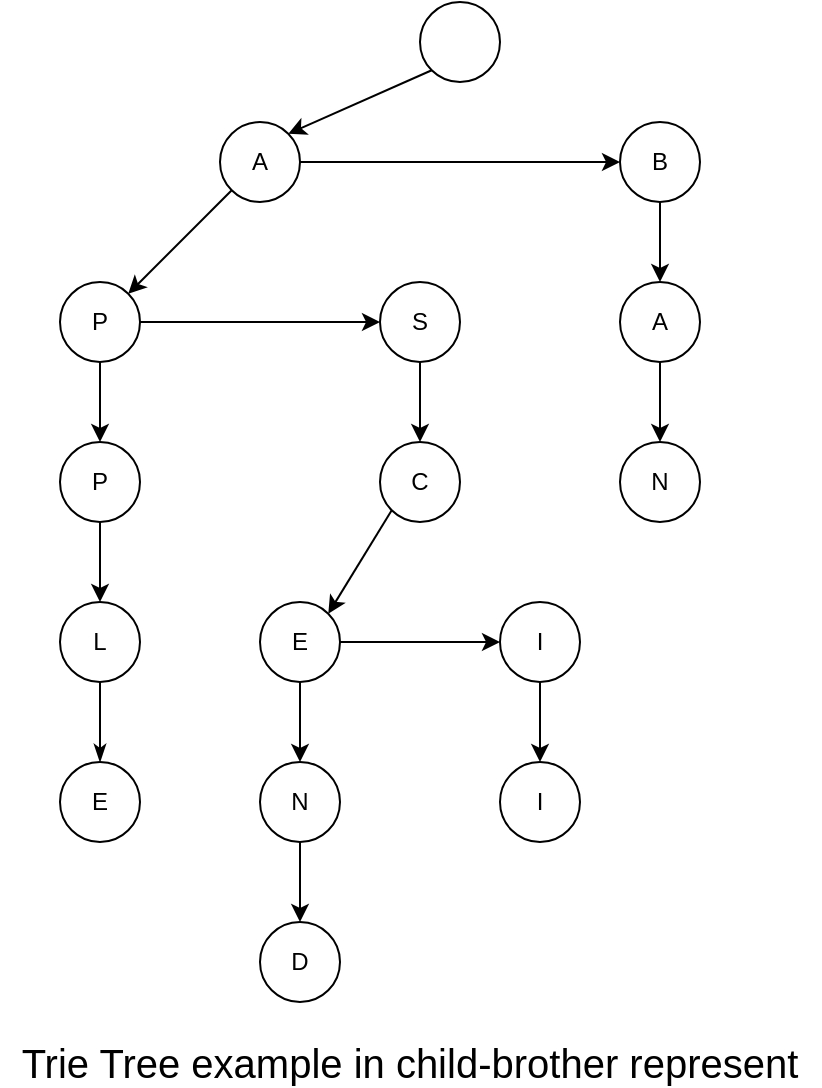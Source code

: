 <mxfile version="12.6.5" type="device"><diagram id="OsNpN_bjeXvyvIcQ_Ha4" name="Page-1"><mxGraphModel dx="1038" dy="616" grid="1" gridSize="10" guides="1" tooltips="1" connect="1" arrows="1" fold="1" page="1" pageScale="1" pageWidth="850" pageHeight="1100" math="0" shadow="0"><root><mxCell id="0"/><mxCell id="1" parent="0"/><mxCell id="nXVEPLOP5MHJ8vAaNboF-1" value="" style="ellipse;whiteSpace=wrap;html=1;" parent="1" vertex="1"><mxGeometry x="320" y="120" width="40" height="40" as="geometry"/></mxCell><mxCell id="nXVEPLOP5MHJ8vAaNboF-3" value="A" style="ellipse;whiteSpace=wrap;html=1;" parent="1" vertex="1"><mxGeometry x="220" y="180" width="40" height="40" as="geometry"/></mxCell><mxCell id="nXVEPLOP5MHJ8vAaNboF-4" value="B" style="ellipse;whiteSpace=wrap;html=1;" parent="1" vertex="1"><mxGeometry x="420" y="180" width="40" height="40" as="geometry"/></mxCell><mxCell id="nXVEPLOP5MHJ8vAaNboF-5" value="S" style="ellipse;whiteSpace=wrap;html=1;" parent="1" vertex="1"><mxGeometry x="300" y="260" width="40" height="40" as="geometry"/></mxCell><mxCell id="nXVEPLOP5MHJ8vAaNboF-6" value="A" style="ellipse;whiteSpace=wrap;html=1;" parent="1" vertex="1"><mxGeometry x="420" y="260" width="40" height="40" as="geometry"/></mxCell><mxCell id="nXVEPLOP5MHJ8vAaNboF-7" value="N" style="ellipse;whiteSpace=wrap;html=1;" parent="1" vertex="1"><mxGeometry x="420" y="340" width="40" height="40" as="geometry"/></mxCell><mxCell id="nXVEPLOP5MHJ8vAaNboF-8" value="P" style="ellipse;whiteSpace=wrap;html=1;" parent="1" vertex="1"><mxGeometry x="140" y="260" width="40" height="40" as="geometry"/></mxCell><mxCell id="nXVEPLOP5MHJ8vAaNboF-9" value="P" style="ellipse;whiteSpace=wrap;html=1;" parent="1" vertex="1"><mxGeometry x="140" y="340" width="40" height="40" as="geometry"/></mxCell><mxCell id="nXVEPLOP5MHJ8vAaNboF-10" value="L" style="ellipse;whiteSpace=wrap;html=1;" parent="1" vertex="1"><mxGeometry x="140" y="420" width="40" height="40" as="geometry"/></mxCell><mxCell id="nXVEPLOP5MHJ8vAaNboF-11" value="E" style="ellipse;whiteSpace=wrap;html=1;" parent="1" vertex="1"><mxGeometry x="140" y="500" width="40" height="40" as="geometry"/></mxCell><mxCell id="nXVEPLOP5MHJ8vAaNboF-12" value="C" style="ellipse;whiteSpace=wrap;html=1;" parent="1" vertex="1"><mxGeometry x="300" y="340" width="40" height="40" as="geometry"/></mxCell><mxCell id="nXVEPLOP5MHJ8vAaNboF-13" value="E" style="ellipse;whiteSpace=wrap;html=1;" parent="1" vertex="1"><mxGeometry x="240" y="420" width="40" height="40" as="geometry"/></mxCell><mxCell id="nXVEPLOP5MHJ8vAaNboF-14" value="I" style="ellipse;whiteSpace=wrap;html=1;" parent="1" vertex="1"><mxGeometry x="360" y="420" width="40" height="40" as="geometry"/></mxCell><mxCell id="nXVEPLOP5MHJ8vAaNboF-15" value="N" style="ellipse;whiteSpace=wrap;html=1;" parent="1" vertex="1"><mxGeometry x="240" y="500" width="40" height="40" as="geometry"/></mxCell><mxCell id="nXVEPLOP5MHJ8vAaNboF-16" value="I" style="ellipse;whiteSpace=wrap;html=1;" parent="1" vertex="1"><mxGeometry x="360" y="500" width="40" height="40" as="geometry"/></mxCell><mxCell id="nXVEPLOP5MHJ8vAaNboF-17" value="D" style="ellipse;whiteSpace=wrap;html=1;" parent="1" vertex="1"><mxGeometry x="240" y="580" width="40" height="40" as="geometry"/></mxCell><mxCell id="nXVEPLOP5MHJ8vAaNboF-18" value="" style="endArrow=classic;html=1;exitX=0;exitY=1;exitDx=0;exitDy=0;entryX=1;entryY=0;entryDx=0;entryDy=0;endFill=1;" parent="1" source="nXVEPLOP5MHJ8vAaNboF-1" target="nXVEPLOP5MHJ8vAaNboF-3" edge="1"><mxGeometry width="50" height="50" relative="1" as="geometry"><mxPoint x="80" y="690" as="sourcePoint"/><mxPoint x="130" y="640" as="targetPoint"/></mxGeometry></mxCell><mxCell id="nXVEPLOP5MHJ8vAaNboF-21" value="" style="endArrow=classic;html=1;exitX=0.5;exitY=1;exitDx=0;exitDy=0;entryX=0.5;entryY=0;entryDx=0;entryDy=0;endFill=1;" parent="1" source="nXVEPLOP5MHJ8vAaNboF-5" target="nXVEPLOP5MHJ8vAaNboF-12" edge="1"><mxGeometry width="50" height="50" relative="1" as="geometry"><mxPoint x="240" y="690" as="sourcePoint"/><mxPoint x="290" y="640" as="targetPoint"/></mxGeometry></mxCell><mxCell id="nXVEPLOP5MHJ8vAaNboF-22" value="" style="endArrow=classic;html=1;exitX=0;exitY=1;exitDx=0;exitDy=0;entryX=1;entryY=0;entryDx=0;entryDy=0;endFill=1;" parent="1" source="nXVEPLOP5MHJ8vAaNboF-12" target="nXVEPLOP5MHJ8vAaNboF-13" edge="1"><mxGeometry width="50" height="50" relative="1" as="geometry"><mxPoint x="240" y="690" as="sourcePoint"/><mxPoint x="290" y="640" as="targetPoint"/></mxGeometry></mxCell><mxCell id="nXVEPLOP5MHJ8vAaNboF-23" value="" style="endArrow=classic;html=1;exitX=1;exitY=0.5;exitDx=0;exitDy=0;entryX=0;entryY=0.5;entryDx=0;entryDy=0;endFill=1;" parent="1" source="nXVEPLOP5MHJ8vAaNboF-13" target="nXVEPLOP5MHJ8vAaNboF-14" edge="1"><mxGeometry width="50" height="50" relative="1" as="geometry"><mxPoint x="240" y="690" as="sourcePoint"/><mxPoint x="290" y="640" as="targetPoint"/></mxGeometry></mxCell><mxCell id="nXVEPLOP5MHJ8vAaNboF-24" value="" style="endArrow=classic;html=1;exitX=0.5;exitY=1;exitDx=0;exitDy=0;entryX=0.5;entryY=0;entryDx=0;entryDy=0;endFill=1;" parent="1" source="nXVEPLOP5MHJ8vAaNboF-13" target="nXVEPLOP5MHJ8vAaNboF-15" edge="1"><mxGeometry width="50" height="50" relative="1" as="geometry"><mxPoint x="240" y="690" as="sourcePoint"/><mxPoint x="290" y="640" as="targetPoint"/></mxGeometry></mxCell><mxCell id="nXVEPLOP5MHJ8vAaNboF-25" value="" style="endArrow=classic;html=1;exitX=0.5;exitY=1;exitDx=0;exitDy=0;endFill=1;" parent="1" source="nXVEPLOP5MHJ8vAaNboF-14" target="nXVEPLOP5MHJ8vAaNboF-16" edge="1"><mxGeometry width="50" height="50" relative="1" as="geometry"><mxPoint x="240" y="690" as="sourcePoint"/><mxPoint x="290" y="640" as="targetPoint"/></mxGeometry></mxCell><mxCell id="nXVEPLOP5MHJ8vAaNboF-26" value="" style="endArrow=classic;html=1;entryX=0.5;entryY=0;entryDx=0;entryDy=0;endFill=1;exitX=0.5;exitY=1;exitDx=0;exitDy=0;" parent="1" source="nXVEPLOP5MHJ8vAaNboF-15" target="nXVEPLOP5MHJ8vAaNboF-17" edge="1"><mxGeometry width="50" height="50" relative="1" as="geometry"><mxPoint x="430" y="560" as="sourcePoint"/><mxPoint x="290" y="640" as="targetPoint"/></mxGeometry></mxCell><mxCell id="nXVEPLOP5MHJ8vAaNboF-27" value="" style="endArrow=classic;html=1;exitX=1;exitY=0.5;exitDx=0;exitDy=0;entryX=0;entryY=0.5;entryDx=0;entryDy=0;endFill=1;" parent="1" source="nXVEPLOP5MHJ8vAaNboF-3" target="nXVEPLOP5MHJ8vAaNboF-4" edge="1"><mxGeometry width="50" height="50" relative="1" as="geometry"><mxPoint x="80" y="690" as="sourcePoint"/><mxPoint x="130" y="640" as="targetPoint"/></mxGeometry></mxCell><mxCell id="nXVEPLOP5MHJ8vAaNboF-28" value="" style="endArrow=classic;html=1;exitX=0.5;exitY=1;exitDx=0;exitDy=0;entryX=0.5;entryY=0;entryDx=0;entryDy=0;endFill=1;" parent="1" source="nXVEPLOP5MHJ8vAaNboF-8" target="nXVEPLOP5MHJ8vAaNboF-9" edge="1"><mxGeometry width="50" height="50" relative="1" as="geometry"><mxPoint x="-80" y="690" as="sourcePoint"/><mxPoint x="-30" y="640" as="targetPoint"/></mxGeometry></mxCell><mxCell id="nXVEPLOP5MHJ8vAaNboF-29" value="" style="endArrow=classic;html=1;exitX=0.5;exitY=1;exitDx=0;exitDy=0;entryX=0.5;entryY=0;entryDx=0;entryDy=0;endFill=1;" parent="1" source="nXVEPLOP5MHJ8vAaNboF-9" target="nXVEPLOP5MHJ8vAaNboF-10" edge="1"><mxGeometry width="50" height="50" relative="1" as="geometry"><mxPoint x="-80" y="690" as="sourcePoint"/><mxPoint x="-30" y="640" as="targetPoint"/></mxGeometry></mxCell><mxCell id="nXVEPLOP5MHJ8vAaNboF-30" value="" style="endArrow=classicThin;html=1;exitX=0.5;exitY=1;exitDx=0;exitDy=0;entryX=0.5;entryY=0;entryDx=0;entryDy=0;endFill=1;" parent="1" source="nXVEPLOP5MHJ8vAaNboF-10" target="nXVEPLOP5MHJ8vAaNboF-11" edge="1"><mxGeometry width="50" height="50" relative="1" as="geometry"><mxPoint x="-80" y="690" as="sourcePoint"/><mxPoint x="-30" y="640" as="targetPoint"/></mxGeometry></mxCell><mxCell id="nXVEPLOP5MHJ8vAaNboF-31" value="" style="endArrow=classic;html=1;exitX=0.5;exitY=1;exitDx=0;exitDy=0;entryX=0.5;entryY=0;entryDx=0;entryDy=0;endFill=1;" parent="1" source="nXVEPLOP5MHJ8vAaNboF-4" target="nXVEPLOP5MHJ8vAaNboF-6" edge="1"><mxGeometry width="50" height="50" relative="1" as="geometry"><mxPoint x="80" y="690" as="sourcePoint"/><mxPoint x="130" y="640" as="targetPoint"/></mxGeometry></mxCell><mxCell id="nXVEPLOP5MHJ8vAaNboF-32" value="" style="endArrow=classic;html=1;exitX=0.5;exitY=1;exitDx=0;exitDy=0;endFill=1;" parent="1" source="nXVEPLOP5MHJ8vAaNboF-6" target="nXVEPLOP5MHJ8vAaNboF-7" edge="1"><mxGeometry width="50" height="50" relative="1" as="geometry"><mxPoint x="80" y="690" as="sourcePoint"/><mxPoint x="130" y="640" as="targetPoint"/></mxGeometry></mxCell><mxCell id="nXVEPLOP5MHJ8vAaNboF-33" value="&lt;font style=&quot;font-size: 20px&quot;&gt;Trie Tree example in child-brother represent&lt;/font&gt;" style="text;html=1;strokeColor=none;fillColor=none;align=center;verticalAlign=middle;whiteSpace=wrap;rounded=0;" parent="1" vertex="1"><mxGeometry x="110" y="640" width="410" height="20" as="geometry"/></mxCell><mxCell id="4O3yRRYnleemdD-PYoMQ-2" value="" style="endArrow=classic;html=1;exitX=0;exitY=1;exitDx=0;exitDy=0;entryX=1;entryY=0;entryDx=0;entryDy=0;" edge="1" parent="1" source="nXVEPLOP5MHJ8vAaNboF-3" target="nXVEPLOP5MHJ8vAaNboF-8"><mxGeometry width="50" height="50" relative="1" as="geometry"><mxPoint x="160" y="280" as="sourcePoint"/><mxPoint x="160" y="210" as="targetPoint"/></mxGeometry></mxCell><mxCell id="4O3yRRYnleemdD-PYoMQ-3" value="" style="endArrow=classic;html=1;exitX=1;exitY=0.5;exitDx=0;exitDy=0;entryX=0;entryY=0.5;entryDx=0;entryDy=0;" edge="1" parent="1" source="nXVEPLOP5MHJ8vAaNboF-8" target="nXVEPLOP5MHJ8vAaNboF-5"><mxGeometry width="50" height="50" relative="1" as="geometry"><mxPoint x="320" y="210" as="sourcePoint"/><mxPoint x="320" y="240" as="targetPoint"/></mxGeometry></mxCell></root></mxGraphModel></diagram></mxfile>